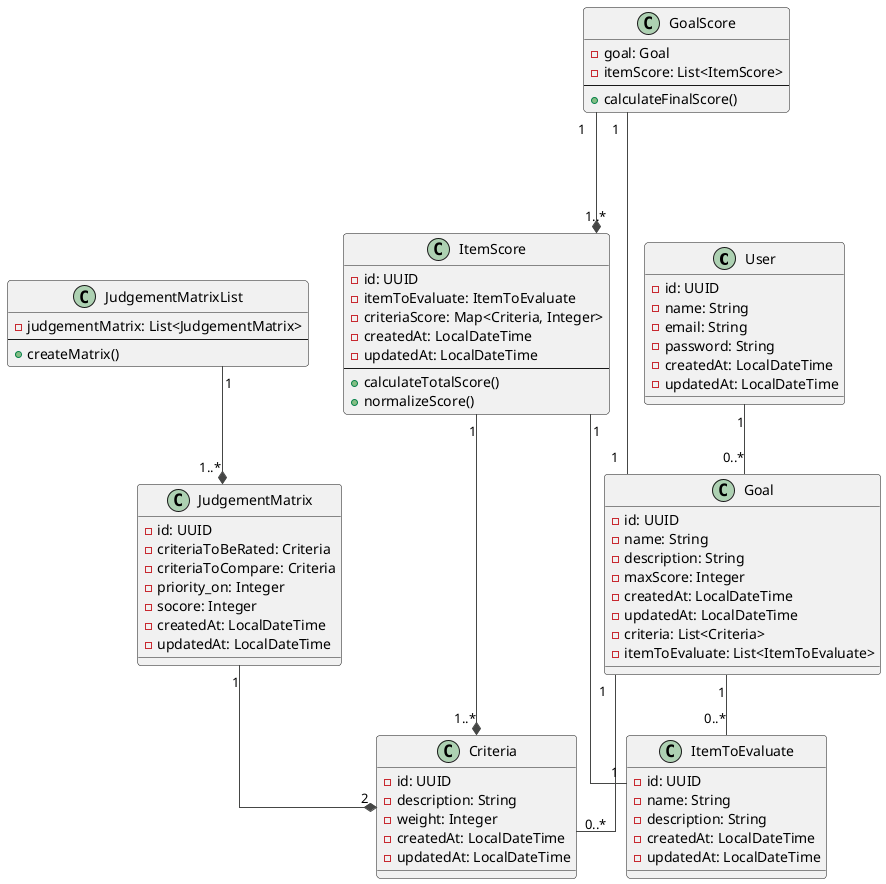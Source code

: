 @startuml Go-Non-Go Domain Model
'https://plantuml.com/class-diagram
'left to right direction
skinparam linetype ortho
!theme vibrant

class User {
    -id: UUID
    -name: String
    -email: String
    -password: String
    -createdAt: LocalDateTime
    -updatedAt: LocalDateTime
}

class Goal {
    -id: UUID
    -name: String
    -description: String
    -maxScore: Integer
    -createdAt: LocalDateTime
    -updatedAt: LocalDateTime
    -criteria: List<Criteria>
    -itemToEvaluate: List<ItemToEvaluate>
}

class Criteria {
    -id: UUID
    -description: String
    -weight: Integer
    -createdAt: LocalDateTime
    -updatedAt: LocalDateTime
}

class ItemToEvaluate {
    -id: UUID
    -name: String
    -description: String
    -createdAt: LocalDateTime
    -updatedAt: LocalDateTime
}

class JudgementMatrix {
    -id: UUID
    -criteriaToBeRated: Criteria
    -criteriaToCompare: Criteria
    -priority_on: Integer
    -socore: Integer
    -createdAt: LocalDateTime
    -updatedAt: LocalDateTime
}

class JudgementMatrixList {
    -judgementMatrix: List<JudgementMatrix>
    --
    +createMatrix()
}

class ItemScore {
    -id: UUID
    -itemToEvaluate: ItemToEvaluate
    -criteriaScore: Map<Criteria, Integer>
    -createdAt: LocalDateTime
    -updatedAt: LocalDateTime
    --
    +calculateTotalScore()
    +normalizeScore()
}

class GoalScore {
    -goal: Goal
    -itemScore: List<ItemScore>
    --
    +calculateFinalScore()
}

User "1" -- "0..*" Goal
Goal "1" -- "0..*" Criteria
Goal "1" -- "0..*" ItemToEvaluate
JudgementMatrix "1" --* "2" Criteria
ItemScore "1" ---* "1..*" Criteria
ItemScore "1" --- "1" ItemToEvaluate
JudgementMatrixList "1" --* "1..*" JudgementMatrix
GoalScore "1" -- "1" Goal
GoalScore "1" ---* "1..*" ItemScore

@enduml